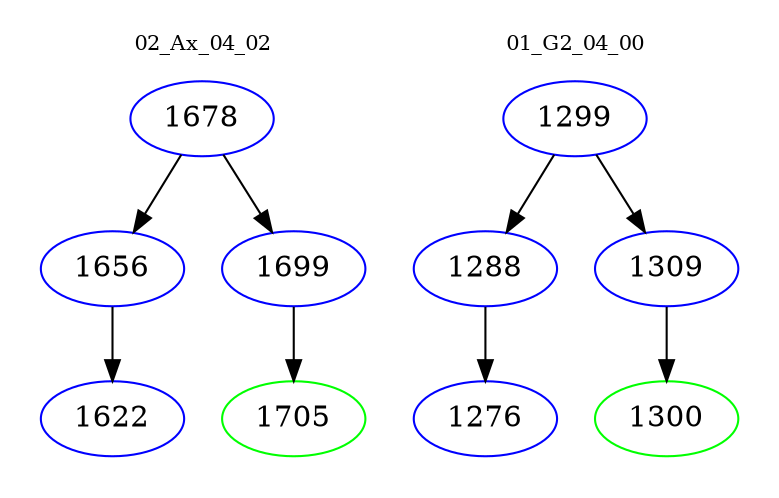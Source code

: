 digraph{
subgraph cluster_0 {
color = white
label = "02_Ax_04_02";
fontsize=10;
T0_1678 [label="1678", color="blue"]
T0_1678 -> T0_1656 [color="black"]
T0_1656 [label="1656", color="blue"]
T0_1656 -> T0_1622 [color="black"]
T0_1622 [label="1622", color="blue"]
T0_1678 -> T0_1699 [color="black"]
T0_1699 [label="1699", color="blue"]
T0_1699 -> T0_1705 [color="black"]
T0_1705 [label="1705", color="green"]
}
subgraph cluster_1 {
color = white
label = "01_G2_04_00";
fontsize=10;
T1_1299 [label="1299", color="blue"]
T1_1299 -> T1_1288 [color="black"]
T1_1288 [label="1288", color="blue"]
T1_1288 -> T1_1276 [color="black"]
T1_1276 [label="1276", color="blue"]
T1_1299 -> T1_1309 [color="black"]
T1_1309 [label="1309", color="blue"]
T1_1309 -> T1_1300 [color="black"]
T1_1300 [label="1300", color="green"]
}
}
